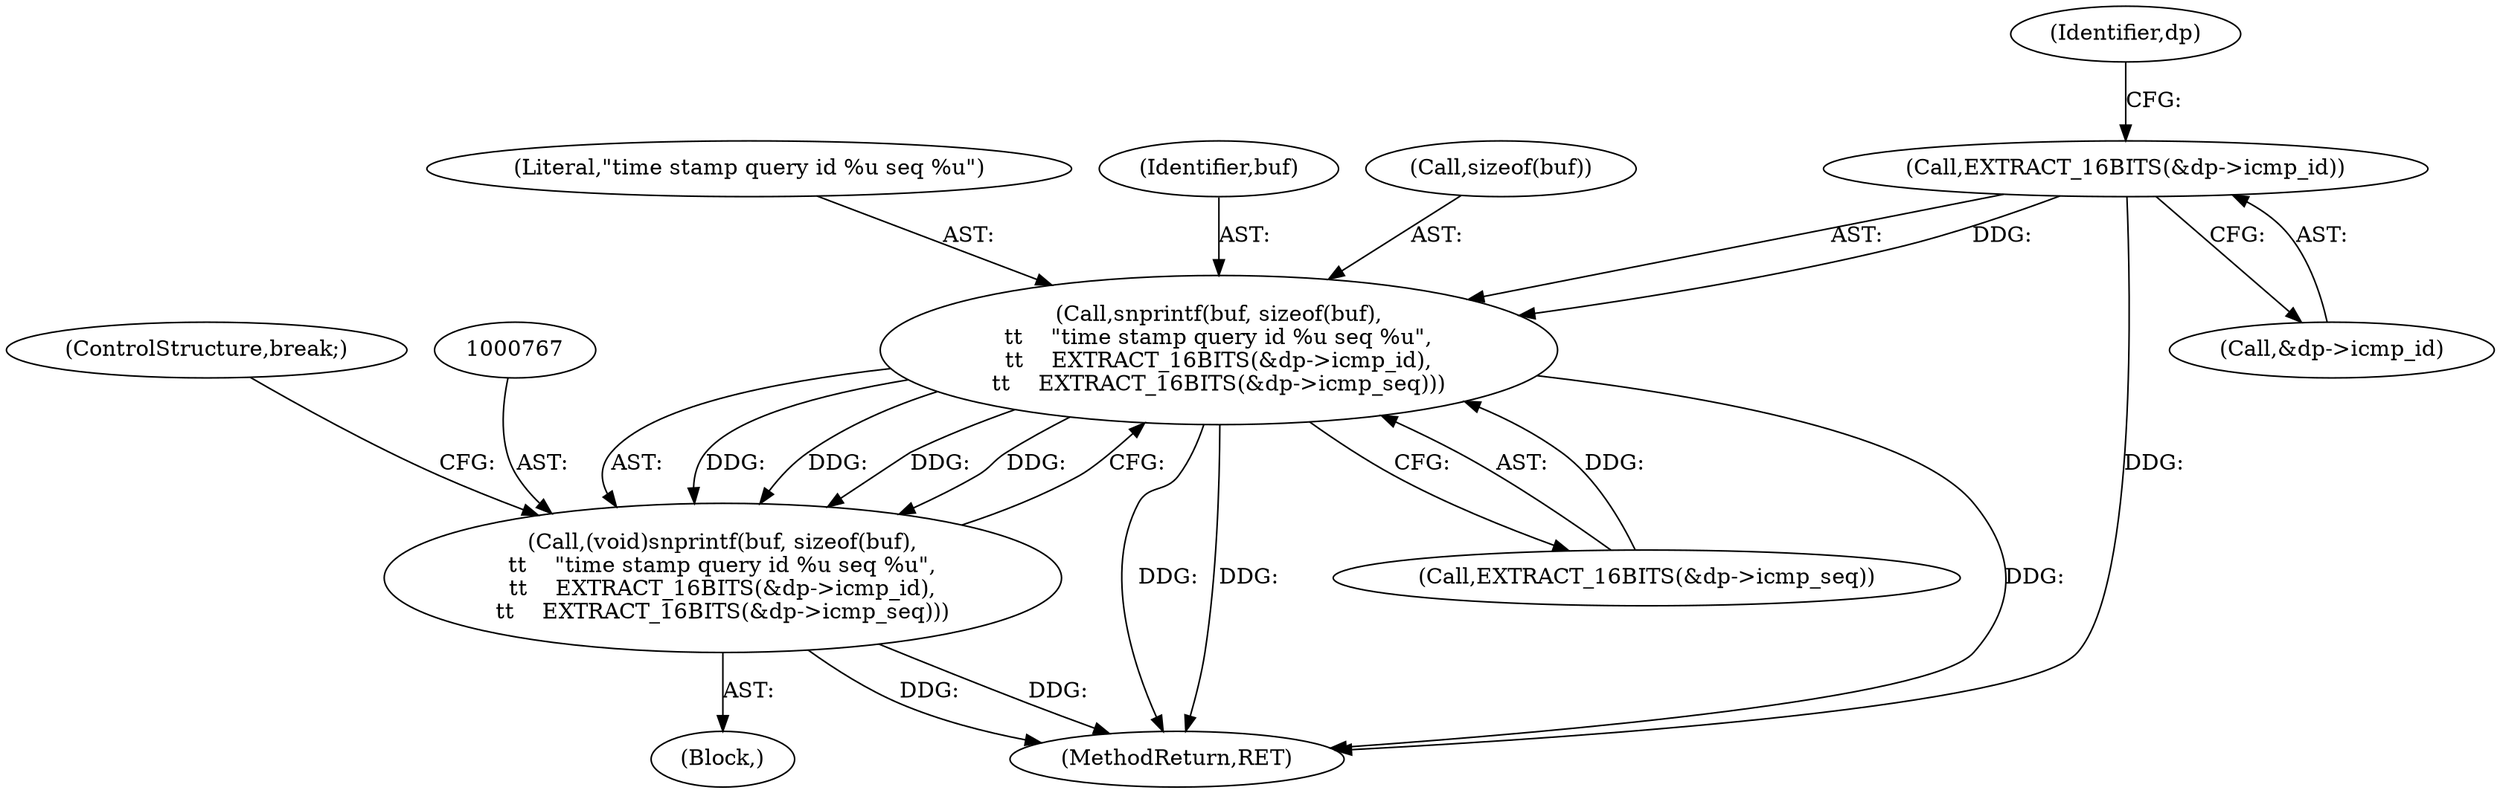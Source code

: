 digraph "0_tcpdump_1a1bce0526a77b62e41531b00f8bb5e21fd4f3a3@pointer" {
"1000773" [label="(Call,EXTRACT_16BITS(&dp->icmp_id))"];
"1000768" [label="(Call,snprintf(buf, sizeof(buf),\n\t\t    \"time stamp query id %u seq %u\",\n\t\t    EXTRACT_16BITS(&dp->icmp_id),\n\t\t    EXTRACT_16BITS(&dp->icmp_seq)))"];
"1000766" [label="(Call,(void)snprintf(buf, sizeof(buf),\n\t\t    \"time stamp query id %u seq %u\",\n\t\t    EXTRACT_16BITS(&dp->icmp_id),\n\t\t    EXTRACT_16BITS(&dp->icmp_seq)))"];
"1000778" [label="(Call,EXTRACT_16BITS(&dp->icmp_seq))"];
"1000783" [label="(ControlStructure,break;)"];
"1000781" [label="(Identifier,dp)"];
"1000773" [label="(Call,EXTRACT_16BITS(&dp->icmp_id))"];
"1000162" [label="(Block,)"];
"1000768" [label="(Call,snprintf(buf, sizeof(buf),\n\t\t    \"time stamp query id %u seq %u\",\n\t\t    EXTRACT_16BITS(&dp->icmp_id),\n\t\t    EXTRACT_16BITS(&dp->icmp_seq)))"];
"1001279" [label="(MethodReturn,RET)"];
"1000772" [label="(Literal,\"time stamp query id %u seq %u\")"];
"1000766" [label="(Call,(void)snprintf(buf, sizeof(buf),\n\t\t    \"time stamp query id %u seq %u\",\n\t\t    EXTRACT_16BITS(&dp->icmp_id),\n\t\t    EXTRACT_16BITS(&dp->icmp_seq)))"];
"1000769" [label="(Identifier,buf)"];
"1000774" [label="(Call,&dp->icmp_id)"];
"1000770" [label="(Call,sizeof(buf))"];
"1000773" -> "1000768"  [label="AST: "];
"1000773" -> "1000774"  [label="CFG: "];
"1000774" -> "1000773"  [label="AST: "];
"1000781" -> "1000773"  [label="CFG: "];
"1000773" -> "1001279"  [label="DDG: "];
"1000773" -> "1000768"  [label="DDG: "];
"1000768" -> "1000766"  [label="AST: "];
"1000768" -> "1000778"  [label="CFG: "];
"1000769" -> "1000768"  [label="AST: "];
"1000770" -> "1000768"  [label="AST: "];
"1000772" -> "1000768"  [label="AST: "];
"1000778" -> "1000768"  [label="AST: "];
"1000766" -> "1000768"  [label="CFG: "];
"1000768" -> "1001279"  [label="DDG: "];
"1000768" -> "1001279"  [label="DDG: "];
"1000768" -> "1001279"  [label="DDG: "];
"1000768" -> "1000766"  [label="DDG: "];
"1000768" -> "1000766"  [label="DDG: "];
"1000768" -> "1000766"  [label="DDG: "];
"1000768" -> "1000766"  [label="DDG: "];
"1000778" -> "1000768"  [label="DDG: "];
"1000766" -> "1000162"  [label="AST: "];
"1000767" -> "1000766"  [label="AST: "];
"1000783" -> "1000766"  [label="CFG: "];
"1000766" -> "1001279"  [label="DDG: "];
"1000766" -> "1001279"  [label="DDG: "];
}
